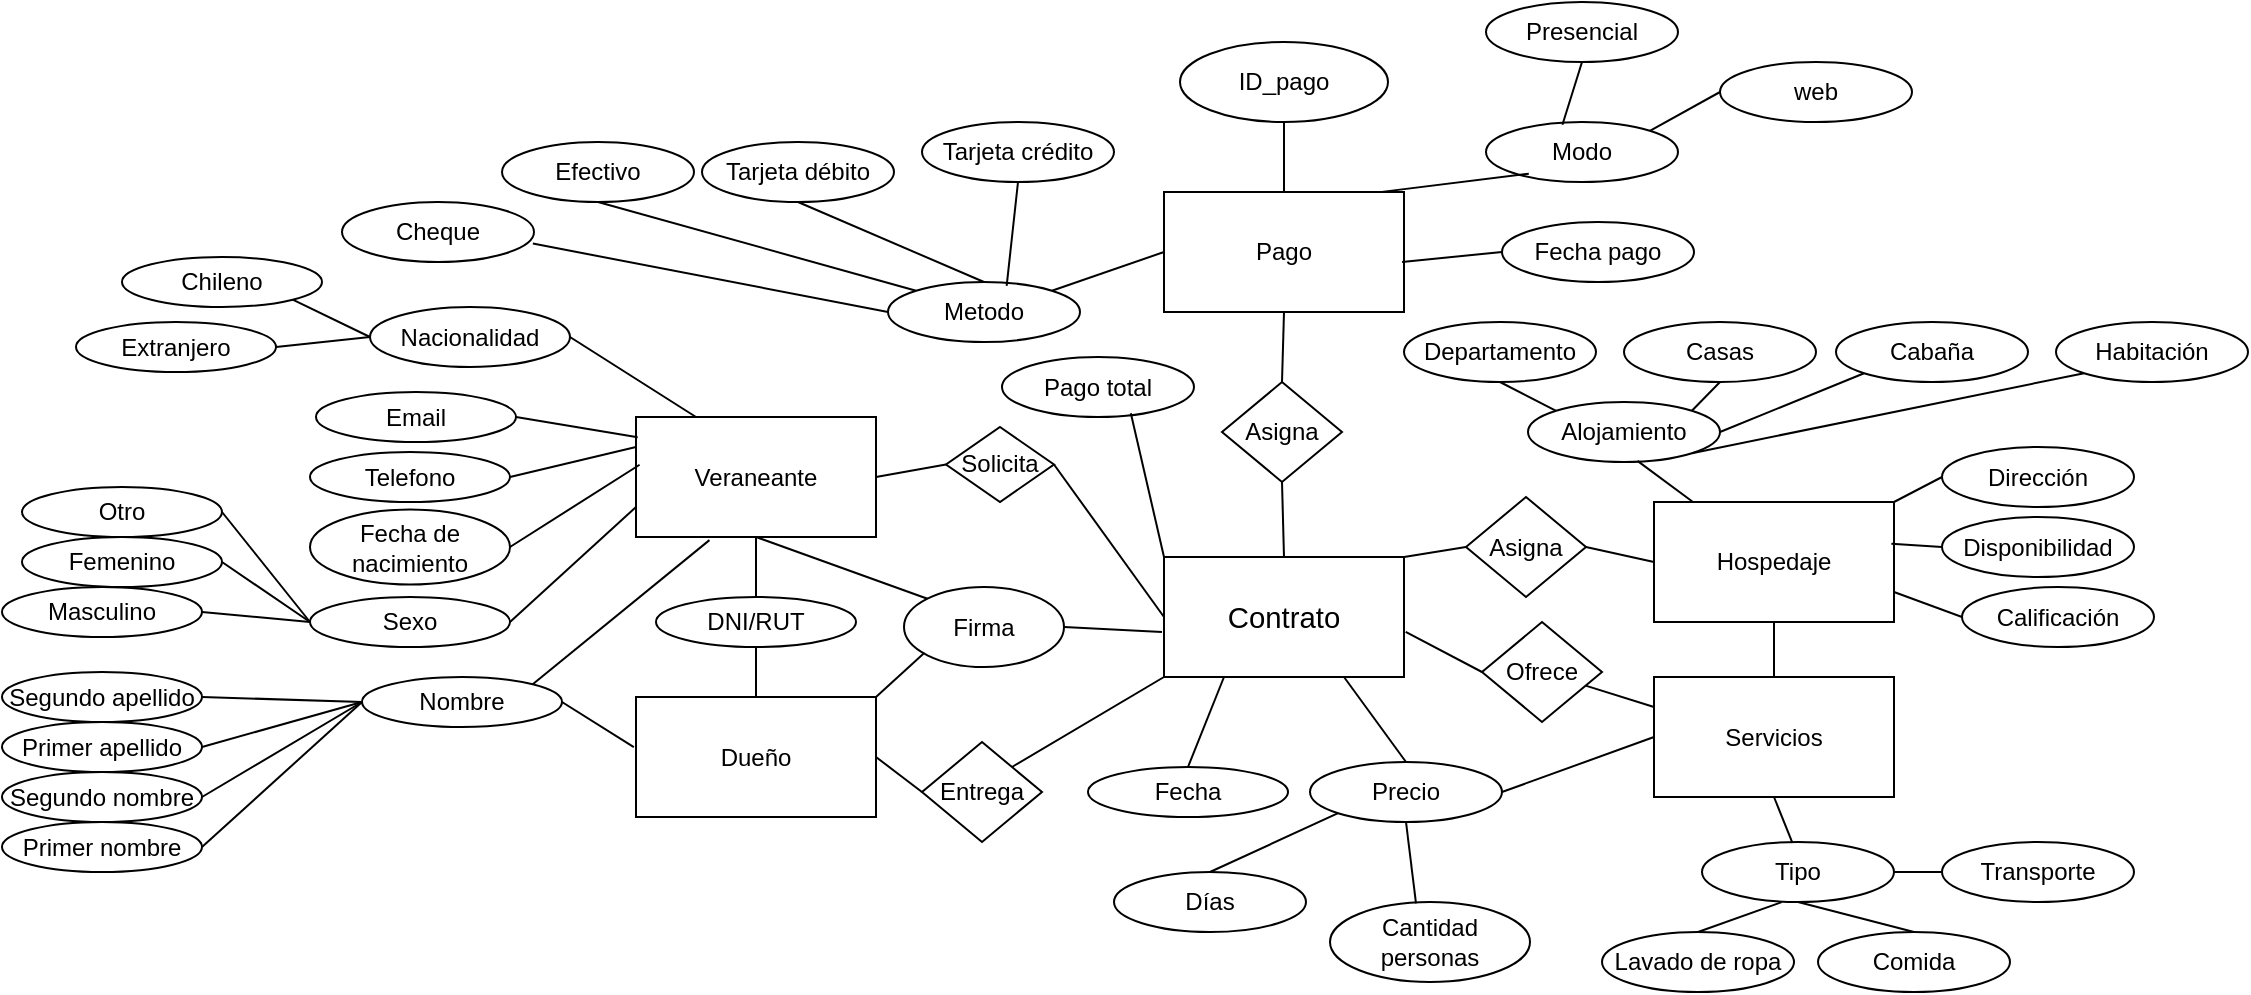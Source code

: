 <mxfile version="26.1.1">
  <diagram name="Página-1" id="SNzUYq9Q8vWgqlopcvq2">
    <mxGraphModel dx="2529" dy="628" grid="1" gridSize="10" guides="1" tooltips="1" connect="1" arrows="1" fold="1" page="1" pageScale="1" pageWidth="1169" pageHeight="827" math="0" shadow="0">
      <root>
        <mxCell id="0" />
        <mxCell id="1" parent="0" />
        <mxCell id="_hSAicKiYVdYiuDHShI0-1" value="Dueño" style="rounded=0;whiteSpace=wrap;html=1;" parent="1" vertex="1">
          <mxGeometry x="187" y="532.5" width="120" height="60" as="geometry" />
        </mxCell>
        <mxCell id="_hSAicKiYVdYiuDHShI0-2" value="&lt;span style=&quot;accent-color: auto; place-content: normal; place-items: normal; place-self: auto; alignment-baseline: auto; anchor-name: none; anchor-scope: none; animation: 0s ease 0s 1 normal none running none; animation-composition: replace; app-region: none; appearance: none; aspect-ratio: auto; backdrop-filter: none; backface-visibility: visible; background: none 0% 0% / auto repeat scroll padding-box border-box rgba(0, 0, 0, 0); background-blend-mode: normal; baseline-shift: 0px; baseline-source: auto; border-image: none 100% / 1 / 0 stretch; border-color: rgb(0, 0, 0); border-collapse: separate; border-end-end-radius: 0px; border-end-start-radius: 0px; border-width: 0px; border-style: none; border-spacing: 0px; border-start-end-radius: 0px; border-start-start-radius: 0px; border-radius: 0px; inset: auto; box-decoration-break: slice; box-shadow: none; box-sizing: content-box; break-after: auto; break-before: auto; break-inside: auto; buffered-rendering: auto; caption-side: top; caret-color: rgb(0, 0, 0); clear: none; clip: auto; clip-path: none; clip-rule: nonzero; color-interpolation: srgb; color-interpolation-filters: linearrgb; color-rendering: auto; color-scheme: normal; columns: auto; column-fill: balance; gap: normal; column-rule: 0px rgb(0, 0, 0); column-span: none; contain: none; contain-intrinsic-block-size: none; contain-intrinsic-size: none; contain-intrinsic-inline-size: none; container: none; content: normal; content-visibility: visible; counter-increment: none; counter-reset: none; counter-set: none; cursor: text; cx: 0px; cy: 0px; d: none; direction: ltr; display: inline; dominant-baseline: auto; empty-cells: show; field-sizing: fixed; fill: rgb(0, 0, 0); fill-opacity: 1; fill-rule: nonzero; filter: none; flex: 0 1 auto; flex-flow: row; float: none; flood-color: rgb(0, 0, 0); flood-opacity: 1; font-family: WordVisi_MSFontService, Arial, Arial_EmbeddedFont, Arial_MSFontService, sans-serif; font-feature-settings: normal; font-kerning: none; font-optical-sizing: auto; font-palette: normal; font-size: 14.667px; font-size-adjust: none; font-stretch: 100%; font-synthesis: weight style small-caps; font-variant-ligatures: none; font-variant-numeric: normal; font-variant-east-asian: normal; font-variant-alternates: normal; font-variant-position: normal; font-variant-emoji: normal; font-variation-settings: normal; forced-color-adjust: auto; grid-area: auto; grid: none; height: auto; hyphenate-character: auto; hyphenate-limit-chars: auto; hyphens: manual; image-orientation: from-image; image-rendering: auto; initial-letter: normal; inline-size: auto; inset-block: auto; inset-inline: auto; interpolate-size: numeric-only; isolation: auto; lighting-color: rgb(255, 255, 255); line-break: auto; line-height: 18.4px; list-style: outside none disc; margin: 0px; marker: none; mask: none; mask-type: luminance; math-depth: 0; math-shift: normal; math-style: normal; max-height: none; max-width: none; min-height: 0px; min-width: 0px; mix-blend-mode: normal; object-fit: fill; object-position: 50% 50%; object-view-box: none; offset: normal; opacity: 1; order: 0; outline: rgb(0, 0, 0) none 0px; outline-offset: 0px; overflow: visible; overflow-anchor: auto; overflow-clip-margin: 0px; overflow-wrap: break-word; overlay: none; overscroll-behavior-block: auto; overscroll-behavior-inline: auto; overscroll-behavior: auto; padding: 0px; page: auto; paint-order: normal; perspective: none; perspective-origin: 0px 0px; pointer-events: auto; position: static; position-anchor: auto; position-area: none; position-try: none; position-visibility: always; quotes: auto; r: 0px; resize: none; rotate: none; ruby-align: space-around; ruby-position: over; rx: auto; ry: auto; scale: none; scroll-behavior: auto; scroll-initial-target: none; scroll-margin-block: 0px; scroll-margin: 0px; scroll-margin-inline: 0px; scroll-padding-block: auto; scroll-padding: auto; scroll-padding-inline: auto; scroll-snap-align: none; scroll-snap-stop: normal; scroll-snap-type: none; scroll-timeline: none; scrollbar-color: auto; scrollbar-gutter: auto; scrollbar-width: auto; shape-image-threshold: 0; shape-margin: 0px; shape-outside: none; shape-rendering: auto; speak: normal; stop-color: rgb(0, 0, 0); stop-opacity: 1; stroke: none; stroke-dasharray: none; stroke-dashoffset: 0px; stroke-linecap: butt; stroke-linejoin: miter; stroke-miterlimit: 4; stroke-opacity: 1; stroke-width: 1px; tab-size: 8; table-layout: auto; text-align: left; text-align-last: auto; text-anchor: start; text-box: normal; text-combine-upright: none; text-decoration-style: solid; text-decoration-color: rgb(0, 0, 0); text-decoration-skip-ink: auto; text-emphasis: none rgb(0, 0, 0); text-emphasis-position: over; text-orientation: mixed; text-overflow: clip; text-rendering: auto; text-shadow: none; text-size-adjust: auto; text-spacing-trim: normal; text-underline-offset: auto; text-underline-position: auto; text-wrap-style: initial; timeline-scope: none; touch-action: auto; transform: none; transform-box: view-box; transform-origin: 0px 0px; transform-style: flat; transition: all; translate: none; unicode-bidi: normal; user-select: text; vector-effect: none; vertical-align: baseline; view-timeline: none; view-transition-class: none; view-transition-name: none; visibility: visible; border-block-end: 0px none rgb(0, 0, 0); border-block-start: 0px none rgb(0, 0, 0); border-inline-end: 0px none rgb(0, 0, 0); -webkit-border-image: none; border-inline-start: 0px none rgb(0, 0, 0); -webkit-box-align: stretch; -webkit-box-decoration-break: slice; -webkit-box-direction: normal; -webkit-box-flex: 0; -webkit-box-ordinal-group: 1; -webkit-box-orient: horizontal; -webkit-box-pack: start; -webkit-font-smoothing: auto; -webkit-line-break: auto; -webkit-line-clamp: none; -webkit-locale: &amp;quot;ES&amp;quot;; block-size: auto; margin-block: 0px; margin-inline: 0px; -webkit-mask-box-image-source: none; -webkit-mask-box-image-slice: 0 fill; -webkit-mask-box-image-width: auto; -webkit-mask-box-image-outset: 0; -webkit-mask-box-image-repeat: stretch; max-block-size: none; max-inline-size: none; min-block-size: 0px; min-inline-size: 0px; padding-block: 0px; padding-inline: 0px; -webkit-print-color-adjust: economy; -webkit-rtl-ordering: logical; -webkit-ruby-position: before; -webkit-tap-highlight-color: rgba(0, 0, 0, 0); -webkit-text-combine: none; -webkit-text-fill-color: rgb(0, 0, 0); -webkit-text-orientation: vertical-right; -webkit-text-security: none; -webkit-text-stroke-color: rgb(0, 0, 0); -webkit-user-drag: none; -webkit-user-modify: read-only; -webkit-writing-mode: horizontal-tb; white-space-collapse: preserve; width: auto; will-change: auto; word-break: normal; writing-mode: horizontal-tb; x: 0px; y: 0px; z-index: auto; zoom: 1;&quot; class=&quot;TextRun SCXW72867079 BCX0&quot; lang=&quot;ES&quot; data-contrast=&quot;auto&quot;&gt;&lt;span class=&quot;NormalTextRun SCXW72867079 BCX0&quot;&gt;Contrato&lt;/span&gt;&lt;/span&gt;" style="rounded=0;whiteSpace=wrap;html=1;" parent="1" vertex="1">
          <mxGeometry x="451" y="462.5" width="120" height="60" as="geometry" />
        </mxCell>
        <mxCell id="_hSAicKiYVdYiuDHShI0-3" value="Hospedaje" style="rounded=0;whiteSpace=wrap;html=1;" parent="1" vertex="1">
          <mxGeometry x="696" y="435" width="120" height="60" as="geometry" />
        </mxCell>
        <mxCell id="_hSAicKiYVdYiuDHShI0-4" value="Veraneante" style="rounded=0;whiteSpace=wrap;html=1;" parent="1" vertex="1">
          <mxGeometry x="187" y="392.5" width="120" height="60" as="geometry" />
        </mxCell>
        <mxCell id="_hSAicKiYVdYiuDHShI0-5" value="Pago" style="rounded=0;whiteSpace=wrap;html=1;" parent="1" vertex="1">
          <mxGeometry x="451" y="280" width="120" height="60" as="geometry" />
        </mxCell>
        <mxCell id="_hSAicKiYVdYiuDHShI0-6" value="Servicios" style="rounded=0;whiteSpace=wrap;html=1;" parent="1" vertex="1">
          <mxGeometry x="696" y="522.5" width="120" height="60" as="geometry" />
        </mxCell>
        <mxCell id="_hSAicKiYVdYiuDHShI0-7" value="Nacionalidad" style="ellipse;whiteSpace=wrap;html=1;" parent="1" vertex="1">
          <mxGeometry x="54" y="337.5" width="100" height="30" as="geometry" />
        </mxCell>
        <mxCell id="_hSAicKiYVdYiuDHShI0-8" value="Nombre" style="ellipse;whiteSpace=wrap;html=1;" parent="1" vertex="1">
          <mxGeometry x="50" y="522.5" width="100" height="25" as="geometry" />
        </mxCell>
        <mxCell id="_hSAicKiYVdYiuDHShI0-9" value="Chileno" style="ellipse;whiteSpace=wrap;html=1;" parent="1" vertex="1">
          <mxGeometry x="-70" y="312.5" width="100" height="25" as="geometry" />
        </mxCell>
        <mxCell id="_hSAicKiYVdYiuDHShI0-10" value="Extranjero" style="ellipse;whiteSpace=wrap;html=1;" parent="1" vertex="1">
          <mxGeometry x="-93" y="345" width="100" height="25" as="geometry" />
        </mxCell>
        <mxCell id="_hSAicKiYVdYiuDHShI0-11" value="Sexo" style="ellipse;whiteSpace=wrap;html=1;" parent="1" vertex="1">
          <mxGeometry x="24" y="482.5" width="100" height="25" as="geometry" />
        </mxCell>
        <mxCell id="_hSAicKiYVdYiuDHShI0-12" value="Fecha de nacimiento" style="ellipse;whiteSpace=wrap;html=1;" parent="1" vertex="1">
          <mxGeometry x="24" y="438.75" width="100" height="37.5" as="geometry" />
        </mxCell>
        <mxCell id="_hSAicKiYVdYiuDHShI0-13" value="Email" style="ellipse;whiteSpace=wrap;html=1;" parent="1" vertex="1">
          <mxGeometry x="27" y="380" width="100" height="25" as="geometry" />
        </mxCell>
        <mxCell id="_hSAicKiYVdYiuDHShI0-15" value="Femenino" style="ellipse;whiteSpace=wrap;html=1;" parent="1" vertex="1">
          <mxGeometry x="-120" y="452.5" width="100" height="25" as="geometry" />
        </mxCell>
        <mxCell id="_hSAicKiYVdYiuDHShI0-16" value="Masculino" style="ellipse;whiteSpace=wrap;html=1;" parent="1" vertex="1">
          <mxGeometry x="-130" y="477.5" width="100" height="25" as="geometry" />
        </mxCell>
        <mxCell id="_hSAicKiYVdYiuDHShI0-17" value="Otro" style="ellipse;whiteSpace=wrap;html=1;" parent="1" vertex="1">
          <mxGeometry x="-120" y="427.5" width="100" height="25" as="geometry" />
        </mxCell>
        <mxCell id="_hSAicKiYVdYiuDHShI0-18" value="Primer apellido" style="ellipse;whiteSpace=wrap;html=1;" parent="1" vertex="1">
          <mxGeometry x="-130" y="545" width="100" height="25" as="geometry" />
        </mxCell>
        <mxCell id="_hSAicKiYVdYiuDHShI0-19" value="Segundo apellido" style="ellipse;whiteSpace=wrap;html=1;" parent="1" vertex="1">
          <mxGeometry x="-130" y="520" width="100" height="25" as="geometry" />
        </mxCell>
        <mxCell id="_hSAicKiYVdYiuDHShI0-20" value="Segundo nombre" style="ellipse;whiteSpace=wrap;html=1;" parent="1" vertex="1">
          <mxGeometry x="-130" y="570" width="100" height="25" as="geometry" />
        </mxCell>
        <mxCell id="_hSAicKiYVdYiuDHShI0-21" value="Primer nombre" style="ellipse;whiteSpace=wrap;html=1;" parent="1" vertex="1">
          <mxGeometry x="-130" y="595" width="100" height="25" as="geometry" />
        </mxCell>
        <mxCell id="_hSAicKiYVdYiuDHShI0-22" value="Telefono" style="ellipse;whiteSpace=wrap;html=1;" parent="1" vertex="1">
          <mxGeometry x="24" y="410" width="100" height="25" as="geometry" />
        </mxCell>
        <mxCell id="_hSAicKiYVdYiuDHShI0-24" value="" style="endArrow=none;html=1;rounded=0;exitX=1;exitY=0;exitDx=0;exitDy=0;entryX=0.306;entryY=1.026;entryDx=0;entryDy=0;entryPerimeter=0;" parent="1" source="_hSAicKiYVdYiuDHShI0-8" target="_hSAicKiYVdYiuDHShI0-4" edge="1">
          <mxGeometry width="50" height="50" relative="1" as="geometry">
            <mxPoint x="407" y="452.5" as="sourcePoint" />
            <mxPoint x="457" y="402.5" as="targetPoint" />
          </mxGeometry>
        </mxCell>
        <mxCell id="_hSAicKiYVdYiuDHShI0-25" value="" style="endArrow=none;html=1;rounded=0;exitX=1;exitY=0.5;exitDx=0;exitDy=0;entryX=0;entryY=0.75;entryDx=0;entryDy=0;" parent="1" source="_hSAicKiYVdYiuDHShI0-11" target="_hSAicKiYVdYiuDHShI0-4" edge="1">
          <mxGeometry width="50" height="50" relative="1" as="geometry">
            <mxPoint x="407" y="452.5" as="sourcePoint" />
            <mxPoint x="457" y="402.5" as="targetPoint" />
          </mxGeometry>
        </mxCell>
        <mxCell id="_hSAicKiYVdYiuDHShI0-26" value="" style="endArrow=none;html=1;rounded=0;exitX=0.015;exitY=0.398;exitDx=0;exitDy=0;entryX=1;entryY=0.5;entryDx=0;entryDy=0;exitPerimeter=0;" parent="1" source="_hSAicKiYVdYiuDHShI0-4" target="_hSAicKiYVdYiuDHShI0-12" edge="1">
          <mxGeometry width="50" height="50" relative="1" as="geometry">
            <mxPoint x="407" y="452.5" as="sourcePoint" />
            <mxPoint x="457" y="402.5" as="targetPoint" />
          </mxGeometry>
        </mxCell>
        <mxCell id="_hSAicKiYVdYiuDHShI0-28" value="" style="endArrow=none;html=1;rounded=0;exitX=1;exitY=0.5;exitDx=0;exitDy=0;entryX=0;entryY=0.5;entryDx=0;entryDy=0;" parent="1" source="_hSAicKiYVdYiuDHShI0-19" target="_hSAicKiYVdYiuDHShI0-8" edge="1">
          <mxGeometry width="50" height="50" relative="1" as="geometry">
            <mxPoint x="410" y="480" as="sourcePoint" />
            <mxPoint x="460" y="430" as="targetPoint" />
          </mxGeometry>
        </mxCell>
        <mxCell id="_hSAicKiYVdYiuDHShI0-29" value="" style="endArrow=none;html=1;rounded=0;exitX=1;exitY=0.5;exitDx=0;exitDy=0;entryX=0;entryY=0.5;entryDx=0;entryDy=0;" parent="1" source="_hSAicKiYVdYiuDHShI0-18" target="_hSAicKiYVdYiuDHShI0-8" edge="1">
          <mxGeometry width="50" height="50" relative="1" as="geometry">
            <mxPoint x="410" y="480" as="sourcePoint" />
            <mxPoint x="460" y="430" as="targetPoint" />
          </mxGeometry>
        </mxCell>
        <mxCell id="_hSAicKiYVdYiuDHShI0-31" value="" style="endArrow=none;html=1;rounded=0;exitX=1;exitY=0.5;exitDx=0;exitDy=0;entryX=0;entryY=0.5;entryDx=0;entryDy=0;" parent="1" source="_hSAicKiYVdYiuDHShI0-20" target="_hSAicKiYVdYiuDHShI0-8" edge="1">
          <mxGeometry width="50" height="50" relative="1" as="geometry">
            <mxPoint x="410" y="480" as="sourcePoint" />
            <mxPoint x="10" y="520" as="targetPoint" />
          </mxGeometry>
        </mxCell>
        <mxCell id="_hSAicKiYVdYiuDHShI0-32" value="" style="endArrow=none;html=1;rounded=0;exitX=1;exitY=0.5;exitDx=0;exitDy=0;entryX=0;entryY=0.5;entryDx=0;entryDy=0;" parent="1" source="_hSAicKiYVdYiuDHShI0-21" target="_hSAicKiYVdYiuDHShI0-8" edge="1">
          <mxGeometry width="50" height="50" relative="1" as="geometry">
            <mxPoint x="410" y="480" as="sourcePoint" />
            <mxPoint x="460" y="430" as="targetPoint" />
          </mxGeometry>
        </mxCell>
        <mxCell id="_hSAicKiYVdYiuDHShI0-33" value="" style="endArrow=none;html=1;rounded=0;exitX=1;exitY=0.5;exitDx=0;exitDy=0;entryX=0;entryY=0.5;entryDx=0;entryDy=0;" parent="1" source="_hSAicKiYVdYiuDHShI0-16" target="_hSAicKiYVdYiuDHShI0-11" edge="1">
          <mxGeometry width="50" height="50" relative="1" as="geometry">
            <mxPoint x="407" y="452.5" as="sourcePoint" />
            <mxPoint x="457" y="402.5" as="targetPoint" />
          </mxGeometry>
        </mxCell>
        <mxCell id="_hSAicKiYVdYiuDHShI0-34" value="" style="endArrow=none;html=1;rounded=0;exitX=1;exitY=0.5;exitDx=0;exitDy=0;entryX=0;entryY=0.5;entryDx=0;entryDy=0;" parent="1" source="_hSAicKiYVdYiuDHShI0-15" target="_hSAicKiYVdYiuDHShI0-11" edge="1">
          <mxGeometry width="50" height="50" relative="1" as="geometry">
            <mxPoint x="407" y="452.5" as="sourcePoint" />
            <mxPoint x="457" y="402.5" as="targetPoint" />
          </mxGeometry>
        </mxCell>
        <mxCell id="_hSAicKiYVdYiuDHShI0-35" value="" style="endArrow=none;html=1;rounded=0;exitX=1;exitY=0.5;exitDx=0;exitDy=0;entryX=0;entryY=0.5;entryDx=0;entryDy=0;" parent="1" source="_hSAicKiYVdYiuDHShI0-17" target="_hSAicKiYVdYiuDHShI0-11" edge="1">
          <mxGeometry width="50" height="50" relative="1" as="geometry">
            <mxPoint x="407" y="452.5" as="sourcePoint" />
            <mxPoint x="-3" y="442.5" as="targetPoint" />
          </mxGeometry>
        </mxCell>
        <mxCell id="_hSAicKiYVdYiuDHShI0-36" value="" style="endArrow=none;html=1;rounded=0;exitX=1;exitY=0.5;exitDx=0;exitDy=0;entryX=0;entryY=0.25;entryDx=0;entryDy=0;" parent="1" source="_hSAicKiYVdYiuDHShI0-22" target="_hSAicKiYVdYiuDHShI0-4" edge="1">
          <mxGeometry width="50" height="50" relative="1" as="geometry">
            <mxPoint x="407" y="452.5" as="sourcePoint" />
            <mxPoint x="457" y="402.5" as="targetPoint" />
          </mxGeometry>
        </mxCell>
        <mxCell id="_hSAicKiYVdYiuDHShI0-39" value="" style="endArrow=none;html=1;rounded=0;exitX=1;exitY=0.5;exitDx=0;exitDy=0;entryX=0.007;entryY=0.168;entryDx=0;entryDy=0;entryPerimeter=0;" parent="1" source="_hSAicKiYVdYiuDHShI0-13" target="_hSAicKiYVdYiuDHShI0-4" edge="1">
          <mxGeometry width="50" height="50" relative="1" as="geometry">
            <mxPoint x="407" y="452.5" as="sourcePoint" />
            <mxPoint x="457" y="402.5" as="targetPoint" />
          </mxGeometry>
        </mxCell>
        <mxCell id="_hSAicKiYVdYiuDHShI0-63" value="Efectivo" style="ellipse;whiteSpace=wrap;html=1;" parent="1" vertex="1">
          <mxGeometry x="120" y="255" width="96" height="30" as="geometry" />
        </mxCell>
        <mxCell id="_hSAicKiYVdYiuDHShI0-64" value="Tarjeta débito" style="ellipse;whiteSpace=wrap;html=1;" parent="1" vertex="1">
          <mxGeometry x="220" y="255" width="96" height="30" as="geometry" />
        </mxCell>
        <mxCell id="_hSAicKiYVdYiuDHShI0-65" value="Tarjeta crédito" style="ellipse;whiteSpace=wrap;html=1;" parent="1" vertex="1">
          <mxGeometry x="330" y="245" width="96" height="30" as="geometry" />
        </mxCell>
        <mxCell id="_hSAicKiYVdYiuDHShI0-66" value="Metodo" style="ellipse;whiteSpace=wrap;html=1;" parent="1" vertex="1">
          <mxGeometry x="313" y="325" width="96" height="30" as="geometry" />
        </mxCell>
        <mxCell id="_hSAicKiYVdYiuDHShI0-67" value="Modo" style="ellipse;whiteSpace=wrap;html=1;" parent="1" vertex="1">
          <mxGeometry x="612" y="245" width="96" height="30" as="geometry" />
        </mxCell>
        <mxCell id="_hSAicKiYVdYiuDHShI0-68" value="Presencial" style="ellipse;whiteSpace=wrap;html=1;" parent="1" vertex="1">
          <mxGeometry x="612" y="185" width="96" height="30" as="geometry" />
        </mxCell>
        <mxCell id="_hSAicKiYVdYiuDHShI0-69" value="web" style="ellipse;whiteSpace=wrap;html=1;" parent="1" vertex="1">
          <mxGeometry x="729" y="215" width="96" height="30" as="geometry" />
        </mxCell>
        <mxCell id="_hSAicKiYVdYiuDHShI0-71" value="" style="endArrow=none;html=1;rounded=0;entryX=0;entryY=0.5;entryDx=0;entryDy=0;exitX=1;exitY=0;exitDx=0;exitDy=0;" parent="1" source="_hSAicKiYVdYiuDHShI0-66" target="_hSAicKiYVdYiuDHShI0-5" edge="1">
          <mxGeometry width="50" height="50" relative="1" as="geometry">
            <mxPoint x="461" y="360" as="sourcePoint" />
            <mxPoint x="451" y="290" as="targetPoint" />
          </mxGeometry>
        </mxCell>
        <mxCell id="_hSAicKiYVdYiuDHShI0-72" value="" style="endArrow=none;html=1;rounded=0;entryX=0;entryY=0;entryDx=0;entryDy=0;exitX=0.5;exitY=1;exitDx=0;exitDy=0;" parent="1" source="_hSAicKiYVdYiuDHShI0-63" target="_hSAicKiYVdYiuDHShI0-66" edge="1">
          <mxGeometry width="50" height="50" relative="1" as="geometry">
            <mxPoint x="240" y="365" as="sourcePoint" />
            <mxPoint x="290" y="315" as="targetPoint" />
          </mxGeometry>
        </mxCell>
        <mxCell id="_hSAicKiYVdYiuDHShI0-73" value="" style="endArrow=none;html=1;rounded=0;entryX=0.5;entryY=0;entryDx=0;entryDy=0;exitX=0.5;exitY=1;exitDx=0;exitDy=0;" parent="1" source="_hSAicKiYVdYiuDHShI0-64" target="_hSAicKiYVdYiuDHShI0-66" edge="1">
          <mxGeometry width="50" height="50" relative="1" as="geometry">
            <mxPoint x="344" y="250" as="sourcePoint" />
            <mxPoint x="434" y="315" as="targetPoint" />
          </mxGeometry>
        </mxCell>
        <mxCell id="_hSAicKiYVdYiuDHShI0-74" value="" style="endArrow=none;html=1;rounded=0;entryX=0.618;entryY=0.065;entryDx=0;entryDy=0;exitX=0.5;exitY=1;exitDx=0;exitDy=0;entryPerimeter=0;" parent="1" source="_hSAicKiYVdYiuDHShI0-65" target="_hSAicKiYVdYiuDHShI0-66" edge="1">
          <mxGeometry width="50" height="50" relative="1" as="geometry">
            <mxPoint x="464" y="265" as="sourcePoint" />
            <mxPoint x="478" y="325" as="targetPoint" />
          </mxGeometry>
        </mxCell>
        <mxCell id="_hSAicKiYVdYiuDHShI0-75" value="" style="endArrow=none;html=1;rounded=0;entryX=0.908;entryY=-0.001;entryDx=0;entryDy=0;exitX=0.223;exitY=0.861;exitDx=0;exitDy=0;entryPerimeter=0;exitPerimeter=0;" parent="1" source="_hSAicKiYVdYiuDHShI0-67" target="_hSAicKiYVdYiuDHShI0-5" edge="1">
          <mxGeometry width="50" height="50" relative="1" as="geometry">
            <mxPoint x="521" y="360" as="sourcePoint" />
            <mxPoint x="571" y="260" as="targetPoint" />
          </mxGeometry>
        </mxCell>
        <mxCell id="_hSAicKiYVdYiuDHShI0-76" value="" style="endArrow=none;html=1;rounded=0;entryX=0.5;entryY=1;entryDx=0;entryDy=0;exitX=0.398;exitY=0.045;exitDx=0;exitDy=0;exitPerimeter=0;" parent="1" source="_hSAicKiYVdYiuDHShI0-67" target="_hSAicKiYVdYiuDHShI0-68" edge="1">
          <mxGeometry width="50" height="50" relative="1" as="geometry">
            <mxPoint x="669" y="200" as="sourcePoint" />
            <mxPoint x="601" y="210" as="targetPoint" />
          </mxGeometry>
        </mxCell>
        <mxCell id="_hSAicKiYVdYiuDHShI0-77" value="" style="endArrow=none;html=1;rounded=0;entryX=0;entryY=0.5;entryDx=0;entryDy=0;exitX=1;exitY=0;exitDx=0;exitDy=0;" parent="1" source="_hSAicKiYVdYiuDHShI0-67" target="_hSAicKiYVdYiuDHShI0-69" edge="1">
          <mxGeometry width="50" height="50" relative="1" as="geometry">
            <mxPoint x="681" y="225" as="sourcePoint" />
            <mxPoint x="669" y="190" as="targetPoint" />
          </mxGeometry>
        </mxCell>
        <mxCell id="_hSAicKiYVdYiuDHShI0-79" value="Cheque" style="ellipse;whiteSpace=wrap;html=1;" parent="1" vertex="1">
          <mxGeometry x="40" y="285" width="96" height="30" as="geometry" />
        </mxCell>
        <mxCell id="_hSAicKiYVdYiuDHShI0-80" value="ID_pago" style="ellipse;whiteSpace=wrap;html=1;" parent="1" vertex="1">
          <mxGeometry x="459" y="205" width="104" height="40" as="geometry" />
        </mxCell>
        <mxCell id="_hSAicKiYVdYiuDHShI0-81" value="" style="endArrow=none;html=1;rounded=0;entryX=0.5;entryY=1;entryDx=0;entryDy=0;exitX=0.5;exitY=0;exitDx=0;exitDy=0;" parent="1" source="_hSAicKiYVdYiuDHShI0-5" target="_hSAicKiYVdYiuDHShI0-80" edge="1">
          <mxGeometry width="50" height="50" relative="1" as="geometry">
            <mxPoint x="511" y="260" as="sourcePoint" />
            <mxPoint x="571" y="240" as="targetPoint" />
          </mxGeometry>
        </mxCell>
        <mxCell id="_hSAicKiYVdYiuDHShI0-82" value="Fecha pago" style="ellipse;whiteSpace=wrap;html=1;" parent="1" vertex="1">
          <mxGeometry x="620" y="295" width="96" height="30" as="geometry" />
        </mxCell>
        <mxCell id="_hSAicKiYVdYiuDHShI0-83" value="" style="endArrow=none;html=1;rounded=0;entryX=0.992;entryY=0.583;entryDx=0;entryDy=0;exitX=0;exitY=0.5;exitDx=0;exitDy=0;entryPerimeter=0;" parent="1" source="_hSAicKiYVdYiuDHShI0-82" target="_hSAicKiYVdYiuDHShI0-5" edge="1">
          <mxGeometry width="50" height="50" relative="1" as="geometry">
            <mxPoint x="671" y="245" as="sourcePoint" />
            <mxPoint x="571" y="290" as="targetPoint" />
          </mxGeometry>
        </mxCell>
        <mxCell id="_hSAicKiYVdYiuDHShI0-84" value="" style="endArrow=none;html=1;rounded=0;exitX=0.994;exitY=0.692;exitDx=0;exitDy=0;exitPerimeter=0;entryX=0;entryY=0.5;entryDx=0;entryDy=0;" parent="1" source="_hSAicKiYVdYiuDHShI0-79" target="_hSAicKiYVdYiuDHShI0-66" edge="1">
          <mxGeometry width="50" height="50" relative="1" as="geometry">
            <mxPoint x="473" y="385" as="sourcePoint" />
            <mxPoint x="523" y="335" as="targetPoint" />
          </mxGeometry>
        </mxCell>
        <mxCell id="_hSAicKiYVdYiuDHShI0-89" value="Asigna" style="rhombus;whiteSpace=wrap;html=1;" parent="1" vertex="1">
          <mxGeometry x="480" y="375" width="60" height="50" as="geometry" />
        </mxCell>
        <mxCell id="_hSAicKiYVdYiuDHShI0-90" value="" style="endArrow=none;html=1;rounded=0;entryX=0.5;entryY=1;entryDx=0;entryDy=0;exitX=0.5;exitY=0;exitDx=0;exitDy=0;" parent="1" source="_hSAicKiYVdYiuDHShI0-2" target="_hSAicKiYVdYiuDHShI0-89" edge="1">
          <mxGeometry width="50" height="50" relative="1" as="geometry">
            <mxPoint x="400" y="540" as="sourcePoint" />
            <mxPoint x="200" y="500" as="targetPoint" />
          </mxGeometry>
        </mxCell>
        <mxCell id="_hSAicKiYVdYiuDHShI0-91" value="" style="endArrow=none;html=1;rounded=0;exitX=0.5;exitY=0;exitDx=0;exitDy=0;entryX=0.5;entryY=1;entryDx=0;entryDy=0;" parent="1" source="_hSAicKiYVdYiuDHShI0-89" target="_hSAicKiYVdYiuDHShI0-5" edge="1">
          <mxGeometry width="50" height="50" relative="1" as="geometry">
            <mxPoint x="406" y="550" as="sourcePoint" />
            <mxPoint x="390" y="370" as="targetPoint" />
          </mxGeometry>
        </mxCell>
        <mxCell id="_hSAicKiYVdYiuDHShI0-92" value="Solicita" style="rhombus;whiteSpace=wrap;html=1;" parent="1" vertex="1">
          <mxGeometry x="342" y="397.5" width="54" height="37.5" as="geometry" />
        </mxCell>
        <mxCell id="_hSAicKiYVdYiuDHShI0-93" value="" style="endArrow=none;html=1;rounded=0;exitX=1;exitY=0.5;exitDx=0;exitDy=0;entryX=0;entryY=0.5;entryDx=0;entryDy=0;" parent="1" source="_hSAicKiYVdYiuDHShI0-92" target="_hSAicKiYVdYiuDHShI0-2" edge="1">
          <mxGeometry width="50" height="50" relative="1" as="geometry">
            <mxPoint x="460" y="500" as="sourcePoint" />
            <mxPoint x="510" y="450" as="targetPoint" />
          </mxGeometry>
        </mxCell>
        <mxCell id="_hSAicKiYVdYiuDHShI0-94" value="" style="endArrow=none;html=1;rounded=0;exitX=1;exitY=0.5;exitDx=0;exitDy=0;entryX=0;entryY=0.5;entryDx=0;entryDy=0;" parent="1" source="_hSAicKiYVdYiuDHShI0-4" target="_hSAicKiYVdYiuDHShI0-92" edge="1">
          <mxGeometry width="50" height="50" relative="1" as="geometry">
            <mxPoint x="460" y="500" as="sourcePoint" />
            <mxPoint x="510" y="450" as="targetPoint" />
          </mxGeometry>
        </mxCell>
        <mxCell id="_hSAicKiYVdYiuDHShI0-95" value="Firma" style="ellipse;whiteSpace=wrap;html=1;" parent="1" vertex="1">
          <mxGeometry x="321" y="477.5" width="80" height="40" as="geometry" />
        </mxCell>
        <mxCell id="_hSAicKiYVdYiuDHShI0-96" value="" style="endArrow=none;html=1;rounded=0;entryX=1;entryY=0;entryDx=0;entryDy=0;exitX=0.128;exitY=0.821;exitDx=0;exitDy=0;exitPerimeter=0;" parent="1" source="_hSAicKiYVdYiuDHShI0-95" target="_hSAicKiYVdYiuDHShI0-1" edge="1">
          <mxGeometry width="50" height="50" relative="1" as="geometry">
            <mxPoint x="333" y="509" as="sourcePoint" />
            <mxPoint x="510" y="450" as="targetPoint" />
          </mxGeometry>
        </mxCell>
        <mxCell id="_hSAicKiYVdYiuDHShI0-97" value="" style="endArrow=none;html=1;rounded=0;exitX=0.5;exitY=1;exitDx=0;exitDy=0;entryX=0;entryY=0;entryDx=0;entryDy=0;" parent="1" source="_hSAicKiYVdYiuDHShI0-4" target="_hSAicKiYVdYiuDHShI0-95" edge="1">
          <mxGeometry width="50" height="50" relative="1" as="geometry">
            <mxPoint x="188" y="517.5" as="sourcePoint" />
            <mxPoint x="357" y="490" as="targetPoint" />
          </mxGeometry>
        </mxCell>
        <mxCell id="_hSAicKiYVdYiuDHShI0-98" value="" style="endArrow=none;html=1;rounded=0;exitX=1;exitY=0.5;exitDx=0;exitDy=0;" parent="1" source="_hSAicKiYVdYiuDHShI0-95" edge="1">
          <mxGeometry width="50" height="50" relative="1" as="geometry">
            <mxPoint x="460" y="500" as="sourcePoint" />
            <mxPoint x="450" y="500" as="targetPoint" />
          </mxGeometry>
        </mxCell>
        <mxCell id="_hSAicKiYVdYiuDHShI0-105" value="" style="endArrow=none;html=1;rounded=0;exitX=1;exitY=0.5;exitDx=0;exitDy=0;entryX=-0.009;entryY=0.418;entryDx=0;entryDy=0;entryPerimeter=0;" parent="1" source="_hSAicKiYVdYiuDHShI0-8" target="_hSAicKiYVdYiuDHShI0-1" edge="1">
          <mxGeometry width="50" height="50" relative="1" as="geometry">
            <mxPoint x="287" y="462.5" as="sourcePoint" />
            <mxPoint x="337" y="412.5" as="targetPoint" />
          </mxGeometry>
        </mxCell>
        <mxCell id="_hSAicKiYVdYiuDHShI0-107" value="DNI/RUT" style="ellipse;whiteSpace=wrap;html=1;" parent="1" vertex="1">
          <mxGeometry x="197" y="482.5" width="100" height="25" as="geometry" />
        </mxCell>
        <mxCell id="_hSAicKiYVdYiuDHShI0-108" value="" style="endArrow=none;html=1;rounded=0;exitX=0.5;exitY=0;exitDx=0;exitDy=0;entryX=0.5;entryY=1;entryDx=0;entryDy=0;" parent="1" source="_hSAicKiYVdYiuDHShI0-107" target="_hSAicKiYVdYiuDHShI0-4" edge="1">
          <mxGeometry width="50" height="50" relative="1" as="geometry">
            <mxPoint x="287" y="462.5" as="sourcePoint" />
            <mxPoint x="337" y="412.5" as="targetPoint" />
          </mxGeometry>
        </mxCell>
        <mxCell id="_hSAicKiYVdYiuDHShI0-109" value="" style="endArrow=none;html=1;rounded=0;exitX=0.5;exitY=0;exitDx=0;exitDy=0;entryX=0.5;entryY=1;entryDx=0;entryDy=0;" parent="1" source="_hSAicKiYVdYiuDHShI0-1" target="_hSAicKiYVdYiuDHShI0-107" edge="1">
          <mxGeometry width="50" height="50" relative="1" as="geometry">
            <mxPoint x="287" y="462.5" as="sourcePoint" />
            <mxPoint x="337" y="412.5" as="targetPoint" />
          </mxGeometry>
        </mxCell>
        <mxCell id="_hSAicKiYVdYiuDHShI0-110" value="" style="endArrow=none;html=1;rounded=0;entryX=1;entryY=1;entryDx=0;entryDy=0;exitX=0;exitY=0.5;exitDx=0;exitDy=0;" parent="1" source="_hSAicKiYVdYiuDHShI0-7" target="_hSAicKiYVdYiuDHShI0-9" edge="1">
          <mxGeometry width="50" height="50" relative="1" as="geometry">
            <mxPoint x="287" y="462.5" as="sourcePoint" />
            <mxPoint x="337" y="412.5" as="targetPoint" />
            <Array as="points" />
          </mxGeometry>
        </mxCell>
        <mxCell id="_hSAicKiYVdYiuDHShI0-111" value="" style="endArrow=none;html=1;rounded=0;entryX=1;entryY=0.5;entryDx=0;entryDy=0;exitX=0;exitY=0.5;exitDx=0;exitDy=0;" parent="1" source="_hSAicKiYVdYiuDHShI0-7" target="_hSAicKiYVdYiuDHShI0-10" edge="1">
          <mxGeometry width="50" height="50" relative="1" as="geometry">
            <mxPoint x="287" y="462.5" as="sourcePoint" />
            <mxPoint x="337" y="412.5" as="targetPoint" />
          </mxGeometry>
        </mxCell>
        <mxCell id="_hSAicKiYVdYiuDHShI0-112" value="" style="endArrow=none;html=1;rounded=0;entryX=1;entryY=0.5;entryDx=0;entryDy=0;exitX=0.25;exitY=0;exitDx=0;exitDy=0;" parent="1" source="_hSAicKiYVdYiuDHShI0-4" target="_hSAicKiYVdYiuDHShI0-7" edge="1">
          <mxGeometry width="50" height="50" relative="1" as="geometry">
            <mxPoint x="297" y="372.5" as="sourcePoint" />
            <mxPoint x="160.0" y="267.5" as="targetPoint" />
          </mxGeometry>
        </mxCell>
        <mxCell id="_hSAicKiYVdYiuDHShI0-113" value="Días" style="ellipse;whiteSpace=wrap;html=1;" parent="1" vertex="1">
          <mxGeometry x="426" y="620" width="96" height="30" as="geometry" />
        </mxCell>
        <mxCell id="_hSAicKiYVdYiuDHShI0-114" value="Cantidad personas" style="ellipse;whiteSpace=wrap;html=1;" parent="1" vertex="1">
          <mxGeometry x="534" y="635" width="100" height="40" as="geometry" />
        </mxCell>
        <mxCell id="_hSAicKiYVdYiuDHShI0-115" value="Fecha" style="ellipse;whiteSpace=wrap;html=1;" parent="1" vertex="1">
          <mxGeometry x="413" y="567.5" width="100" height="25" as="geometry" />
        </mxCell>
        <mxCell id="_hSAicKiYVdYiuDHShI0-116" value="Precio" style="ellipse;whiteSpace=wrap;html=1;" parent="1" vertex="1">
          <mxGeometry x="524" y="565" width="96" height="30" as="geometry" />
        </mxCell>
        <mxCell id="_hSAicKiYVdYiuDHShI0-117" value="Entrega" style="rhombus;whiteSpace=wrap;html=1;" parent="1" vertex="1">
          <mxGeometry x="330" y="555" width="60" height="50" as="geometry" />
        </mxCell>
        <mxCell id="_hSAicKiYVdYiuDHShI0-118" value="" style="endArrow=none;html=1;rounded=0;exitX=1;exitY=0.5;exitDx=0;exitDy=0;entryX=0;entryY=0.5;entryDx=0;entryDy=0;" parent="1" source="_hSAicKiYVdYiuDHShI0-1" target="_hSAicKiYVdYiuDHShI0-117" edge="1">
          <mxGeometry width="50" height="50" relative="1" as="geometry">
            <mxPoint x="350" y="540" as="sourcePoint" />
            <mxPoint x="400" y="490" as="targetPoint" />
          </mxGeometry>
        </mxCell>
        <mxCell id="_hSAicKiYVdYiuDHShI0-120" value="" style="endArrow=none;html=1;rounded=0;entryX=0;entryY=1;entryDx=0;entryDy=0;exitX=1;exitY=0;exitDx=0;exitDy=0;" parent="1" source="_hSAicKiYVdYiuDHShI0-117" target="_hSAicKiYVdYiuDHShI0-2" edge="1">
          <mxGeometry width="50" height="50" relative="1" as="geometry">
            <mxPoint x="350" y="540" as="sourcePoint" />
            <mxPoint x="400" y="490" as="targetPoint" />
          </mxGeometry>
        </mxCell>
        <mxCell id="_hSAicKiYVdYiuDHShI0-121" value="Pago total" style="ellipse;whiteSpace=wrap;html=1;" parent="1" vertex="1">
          <mxGeometry x="370" y="362.5" width="96" height="30" as="geometry" />
        </mxCell>
        <mxCell id="_hSAicKiYVdYiuDHShI0-122" value="" style="endArrow=none;html=1;rounded=0;entryX=0.671;entryY=0.937;entryDx=0;entryDy=0;entryPerimeter=0;exitX=0;exitY=0;exitDx=0;exitDy=0;" parent="1" source="_hSAicKiYVdYiuDHShI0-2" target="_hSAicKiYVdYiuDHShI0-121" edge="1">
          <mxGeometry width="50" height="50" relative="1" as="geometry">
            <mxPoint x="290" y="490" as="sourcePoint" />
            <mxPoint x="340" y="440" as="targetPoint" />
          </mxGeometry>
        </mxCell>
        <mxCell id="_hSAicKiYVdYiuDHShI0-123" value="" style="endArrow=none;html=1;rounded=0;entryX=0.25;entryY=1;entryDx=0;entryDy=0;exitX=0.5;exitY=0;exitDx=0;exitDy=0;" parent="1" source="_hSAicKiYVdYiuDHShI0-115" target="_hSAicKiYVdYiuDHShI0-2" edge="1">
          <mxGeometry width="50" height="50" relative="1" as="geometry">
            <mxPoint x="290" y="490" as="sourcePoint" />
            <mxPoint x="340" y="440" as="targetPoint" />
          </mxGeometry>
        </mxCell>
        <mxCell id="_hSAicKiYVdYiuDHShI0-124" value="" style="endArrow=none;html=1;rounded=0;exitX=0.5;exitY=0;exitDx=0;exitDy=0;entryX=0;entryY=1;entryDx=0;entryDy=0;" parent="1" source="_hSAicKiYVdYiuDHShI0-113" target="_hSAicKiYVdYiuDHShI0-116" edge="1">
          <mxGeometry width="50" height="50" relative="1" as="geometry">
            <mxPoint x="290" y="490" as="sourcePoint" />
            <mxPoint x="340" y="440" as="targetPoint" />
          </mxGeometry>
        </mxCell>
        <mxCell id="_hSAicKiYVdYiuDHShI0-125" value="" style="endArrow=none;html=1;rounded=0;entryX=0.5;entryY=1;entryDx=0;entryDy=0;exitX=0.43;exitY=0.017;exitDx=0;exitDy=0;exitPerimeter=0;" parent="1" source="_hSAicKiYVdYiuDHShI0-114" target="_hSAicKiYVdYiuDHShI0-116" edge="1">
          <mxGeometry width="50" height="50" relative="1" as="geometry">
            <mxPoint x="290" y="490" as="sourcePoint" />
            <mxPoint x="340" y="440" as="targetPoint" />
          </mxGeometry>
        </mxCell>
        <mxCell id="_hSAicKiYVdYiuDHShI0-126" value="" style="endArrow=none;html=1;rounded=0;entryX=0;entryY=0.5;entryDx=0;entryDy=0;exitX=1;exitY=0.5;exitDx=0;exitDy=0;" parent="1" source="_hSAicKiYVdYiuDHShI0-116" target="_hSAicKiYVdYiuDHShI0-6" edge="1">
          <mxGeometry width="50" height="50" relative="1" as="geometry">
            <mxPoint x="290" y="490" as="sourcePoint" />
            <mxPoint x="340" y="440" as="targetPoint" />
          </mxGeometry>
        </mxCell>
        <mxCell id="_hSAicKiYVdYiuDHShI0-129" value="" style="endArrow=none;html=1;rounded=0;entryX=0.5;entryY=1;entryDx=0;entryDy=0;" parent="1" source="_hSAicKiYVdYiuDHShI0-6" target="_hSAicKiYVdYiuDHShI0-3" edge="1">
          <mxGeometry width="50" height="50" relative="1" as="geometry">
            <mxPoint x="290" y="490" as="sourcePoint" />
            <mxPoint x="340" y="440" as="targetPoint" />
          </mxGeometry>
        </mxCell>
        <mxCell id="_hSAicKiYVdYiuDHShI0-130" value="" style="endArrow=none;html=1;rounded=0;entryX=0.75;entryY=1;entryDx=0;entryDy=0;exitX=0.5;exitY=0;exitDx=0;exitDy=0;" parent="1" source="_hSAicKiYVdYiuDHShI0-116" target="_hSAicKiYVdYiuDHShI0-2" edge="1">
          <mxGeometry width="50" height="50" relative="1" as="geometry">
            <mxPoint x="290" y="490" as="sourcePoint" />
            <mxPoint x="340" y="440" as="targetPoint" />
          </mxGeometry>
        </mxCell>
        <mxCell id="_hSAicKiYVdYiuDHShI0-132" value="Asigna" style="rhombus;whiteSpace=wrap;html=1;" parent="1" vertex="1">
          <mxGeometry x="602" y="432.5" width="60" height="50" as="geometry" />
        </mxCell>
        <mxCell id="_hSAicKiYVdYiuDHShI0-133" value="" style="endArrow=none;html=1;rounded=0;entryX=0;entryY=0.5;entryDx=0;entryDy=0;exitX=1;exitY=0;exitDx=0;exitDy=0;" parent="1" source="_hSAicKiYVdYiuDHShI0-2" target="_hSAicKiYVdYiuDHShI0-132" edge="1">
          <mxGeometry width="50" height="50" relative="1" as="geometry">
            <mxPoint x="290" y="490" as="sourcePoint" />
            <mxPoint x="340" y="440" as="targetPoint" />
          </mxGeometry>
        </mxCell>
        <mxCell id="_hSAicKiYVdYiuDHShI0-134" value="" style="endArrow=none;html=1;rounded=0;entryX=0;entryY=0.5;entryDx=0;entryDy=0;exitX=1;exitY=0.5;exitDx=0;exitDy=0;" parent="1" source="_hSAicKiYVdYiuDHShI0-132" target="_hSAicKiYVdYiuDHShI0-3" edge="1">
          <mxGeometry width="50" height="50" relative="1" as="geometry">
            <mxPoint x="290" y="490" as="sourcePoint" />
            <mxPoint x="340" y="440" as="targetPoint" />
          </mxGeometry>
        </mxCell>
        <mxCell id="_hSAicKiYVdYiuDHShI0-135" value="Ofrece" style="rhombus;whiteSpace=wrap;html=1;" parent="1" vertex="1">
          <mxGeometry x="610" y="495" width="60" height="50" as="geometry" />
        </mxCell>
        <mxCell id="_hSAicKiYVdYiuDHShI0-136" value="" style="endArrow=none;html=1;rounded=0;entryX=1.007;entryY=0.624;entryDx=0;entryDy=0;entryPerimeter=0;exitX=0;exitY=0.5;exitDx=0;exitDy=0;" parent="1" source="_hSAicKiYVdYiuDHShI0-135" target="_hSAicKiYVdYiuDHShI0-2" edge="1">
          <mxGeometry width="50" height="50" relative="1" as="geometry">
            <mxPoint x="290" y="490" as="sourcePoint" />
            <mxPoint x="340" y="440" as="targetPoint" />
          </mxGeometry>
        </mxCell>
        <mxCell id="_hSAicKiYVdYiuDHShI0-137" value="" style="endArrow=none;html=1;rounded=0;entryX=0;entryY=0.25;entryDx=0;entryDy=0;" parent="1" source="_hSAicKiYVdYiuDHShI0-135" target="_hSAicKiYVdYiuDHShI0-6" edge="1">
          <mxGeometry width="50" height="50" relative="1" as="geometry">
            <mxPoint x="290" y="490" as="sourcePoint" />
            <mxPoint x="340" y="440" as="targetPoint" />
          </mxGeometry>
        </mxCell>
        <mxCell id="_hSAicKiYVdYiuDHShI0-147" value="Alojamiento" style="ellipse;whiteSpace=wrap;html=1;" parent="1" vertex="1">
          <mxGeometry x="633" y="385" width="96" height="30" as="geometry" />
        </mxCell>
        <mxCell id="_hSAicKiYVdYiuDHShI0-148" value="Cabaña" style="ellipse;whiteSpace=wrap;html=1;" parent="1" vertex="1">
          <mxGeometry x="787" y="345" width="96" height="30" as="geometry" />
        </mxCell>
        <mxCell id="_hSAicKiYVdYiuDHShI0-149" value="Casas" style="ellipse;whiteSpace=wrap;html=1;" parent="1" vertex="1">
          <mxGeometry x="681" y="345" width="96" height="30" as="geometry" />
        </mxCell>
        <mxCell id="_hSAicKiYVdYiuDHShI0-150" value="Departamento" style="ellipse;whiteSpace=wrap;html=1;" parent="1" vertex="1">
          <mxGeometry x="571" y="345" width="96" height="30" as="geometry" />
        </mxCell>
        <mxCell id="_hSAicKiYVdYiuDHShI0-151" value="" style="endArrow=none;html=1;rounded=0;exitX=0;exitY=0;exitDx=0;exitDy=0;entryX=0.5;entryY=1;entryDx=0;entryDy=0;" parent="1" source="_hSAicKiYVdYiuDHShI0-147" target="_hSAicKiYVdYiuDHShI0-150" edge="1">
          <mxGeometry width="50" height="50" relative="1" as="geometry">
            <mxPoint x="721" y="365" as="sourcePoint" />
            <mxPoint x="771" y="315" as="targetPoint" />
          </mxGeometry>
        </mxCell>
        <mxCell id="_hSAicKiYVdYiuDHShI0-152" value="" style="endArrow=none;html=1;rounded=0;exitX=0.5;exitY=1;exitDx=0;exitDy=0;entryX=1;entryY=0;entryDx=0;entryDy=0;" parent="1" source="_hSAicKiYVdYiuDHShI0-149" target="_hSAicKiYVdYiuDHShI0-147" edge="1">
          <mxGeometry width="50" height="50" relative="1" as="geometry">
            <mxPoint x="721" y="365" as="sourcePoint" />
            <mxPoint x="771" y="315" as="targetPoint" />
          </mxGeometry>
        </mxCell>
        <mxCell id="_hSAicKiYVdYiuDHShI0-153" value="" style="endArrow=none;html=1;rounded=0;exitX=0;exitY=1;exitDx=0;exitDy=0;entryX=1;entryY=0.5;entryDx=0;entryDy=0;" parent="1" source="_hSAicKiYVdYiuDHShI0-148" target="_hSAicKiYVdYiuDHShI0-147" edge="1">
          <mxGeometry width="50" height="50" relative="1" as="geometry">
            <mxPoint x="739" y="385" as="sourcePoint" />
            <mxPoint x="725" y="400" as="targetPoint" />
          </mxGeometry>
        </mxCell>
        <mxCell id="_hSAicKiYVdYiuDHShI0-154" value="Habitación" style="ellipse;whiteSpace=wrap;html=1;" parent="1" vertex="1">
          <mxGeometry x="897" y="345" width="96" height="30" as="geometry" />
        </mxCell>
        <mxCell id="_hSAicKiYVdYiuDHShI0-155" value="" style="endArrow=none;html=1;rounded=0;exitX=0;exitY=1;exitDx=0;exitDy=0;entryX=1;entryY=1;entryDx=0;entryDy=0;" parent="1" source="_hSAicKiYVdYiuDHShI0-154" target="_hSAicKiYVdYiuDHShI0-147" edge="1">
          <mxGeometry width="50" height="50" relative="1" as="geometry">
            <mxPoint x="845" y="385" as="sourcePoint" />
            <mxPoint x="731" y="410" as="targetPoint" />
          </mxGeometry>
        </mxCell>
        <mxCell id="_hSAicKiYVdYiuDHShI0-156" value="" style="endArrow=none;html=1;rounded=0;entryX=0.57;entryY=0.981;entryDx=0;entryDy=0;entryPerimeter=0;" parent="1" source="_hSAicKiYVdYiuDHShI0-3" target="_hSAicKiYVdYiuDHShI0-147" edge="1">
          <mxGeometry width="50" height="50" relative="1" as="geometry">
            <mxPoint x="290" y="490" as="sourcePoint" />
            <mxPoint x="340" y="440" as="targetPoint" />
          </mxGeometry>
        </mxCell>
        <mxCell id="_hSAicKiYVdYiuDHShI0-157" value="Dirección" style="ellipse;whiteSpace=wrap;html=1;" parent="1" vertex="1">
          <mxGeometry x="840" y="407.5" width="96" height="30" as="geometry" />
        </mxCell>
        <mxCell id="_hSAicKiYVdYiuDHShI0-158" value="Disponibilidad" style="ellipse;whiteSpace=wrap;html=1;" parent="1" vertex="1">
          <mxGeometry x="840" y="442.5" width="96" height="30" as="geometry" />
        </mxCell>
        <mxCell id="_hSAicKiYVdYiuDHShI0-159" value="Calificación" style="ellipse;whiteSpace=wrap;html=1;" parent="1" vertex="1">
          <mxGeometry x="850" y="477.5" width="96" height="30" as="geometry" />
        </mxCell>
        <mxCell id="_hSAicKiYVdYiuDHShI0-161" value="" style="endArrow=none;html=1;rounded=0;entryX=0;entryY=0.5;entryDx=0;entryDy=0;exitX=1;exitY=0;exitDx=0;exitDy=0;" parent="1" source="_hSAicKiYVdYiuDHShI0-3" target="_hSAicKiYVdYiuDHShI0-157" edge="1">
          <mxGeometry width="50" height="50" relative="1" as="geometry">
            <mxPoint x="290" y="490" as="sourcePoint" />
            <mxPoint x="340" y="440" as="targetPoint" />
          </mxGeometry>
        </mxCell>
        <mxCell id="_hSAicKiYVdYiuDHShI0-162" value="" style="endArrow=none;html=1;rounded=0;entryX=0;entryY=0.5;entryDx=0;entryDy=0;exitX=0.989;exitY=0.347;exitDx=0;exitDy=0;exitPerimeter=0;" parent="1" source="_hSAicKiYVdYiuDHShI0-3" target="_hSAicKiYVdYiuDHShI0-158" edge="1">
          <mxGeometry width="50" height="50" relative="1" as="geometry">
            <mxPoint x="290" y="490" as="sourcePoint" />
            <mxPoint x="340" y="440" as="targetPoint" />
          </mxGeometry>
        </mxCell>
        <mxCell id="_hSAicKiYVdYiuDHShI0-163" value="" style="endArrow=none;html=1;rounded=0;entryX=0;entryY=0.5;entryDx=0;entryDy=0;exitX=1;exitY=0.75;exitDx=0;exitDy=0;" parent="1" source="_hSAicKiYVdYiuDHShI0-3" target="_hSAicKiYVdYiuDHShI0-159" edge="1">
          <mxGeometry width="50" height="50" relative="1" as="geometry">
            <mxPoint x="290" y="490" as="sourcePoint" />
            <mxPoint x="340" y="440" as="targetPoint" />
          </mxGeometry>
        </mxCell>
        <mxCell id="_hSAicKiYVdYiuDHShI0-167" value="Tipo" style="ellipse;whiteSpace=wrap;html=1;" parent="1" vertex="1">
          <mxGeometry x="720" y="605" width="96" height="30" as="geometry" />
        </mxCell>
        <mxCell id="_hSAicKiYVdYiuDHShI0-168" value="Lavado de ropa" style="ellipse;whiteSpace=wrap;html=1;" parent="1" vertex="1">
          <mxGeometry x="670" y="650" width="96" height="30" as="geometry" />
        </mxCell>
        <mxCell id="_hSAicKiYVdYiuDHShI0-169" value="Comida" style="ellipse;whiteSpace=wrap;html=1;" parent="1" vertex="1">
          <mxGeometry x="778" y="650" width="96" height="30" as="geometry" />
        </mxCell>
        <mxCell id="_hSAicKiYVdYiuDHShI0-170" value="Transporte" style="ellipse;whiteSpace=wrap;html=1;" parent="1" vertex="1">
          <mxGeometry x="840" y="605" width="96" height="30" as="geometry" />
        </mxCell>
        <mxCell id="_hSAicKiYVdYiuDHShI0-171" value="" style="endArrow=none;html=1;rounded=0;entryX=0;entryY=0.5;entryDx=0;entryDy=0;exitX=1;exitY=0.5;exitDx=0;exitDy=0;" parent="1" source="_hSAicKiYVdYiuDHShI0-167" target="_hSAicKiYVdYiuDHShI0-170" edge="1">
          <mxGeometry width="50" height="50" relative="1" as="geometry">
            <mxPoint x="776" y="610" as="sourcePoint" />
            <mxPoint x="776" y="590" as="targetPoint" />
          </mxGeometry>
        </mxCell>
        <mxCell id="_hSAicKiYVdYiuDHShI0-172" value="" style="endArrow=none;html=1;rounded=0;entryX=0.5;entryY=0;entryDx=0;entryDy=0;exitX=0.5;exitY=1;exitDx=0;exitDy=0;" parent="1" source="_hSAicKiYVdYiuDHShI0-167" target="_hSAicKiYVdYiuDHShI0-169" edge="1">
          <mxGeometry width="50" height="50" relative="1" as="geometry">
            <mxPoint x="790" y="640" as="sourcePoint" />
            <mxPoint x="840" y="650" as="targetPoint" />
          </mxGeometry>
        </mxCell>
        <mxCell id="_hSAicKiYVdYiuDHShI0-173" value="" style="endArrow=none;html=1;rounded=0;entryX=0.5;entryY=0;entryDx=0;entryDy=0;exitX=0.415;exitY=1.002;exitDx=0;exitDy=0;exitPerimeter=0;" parent="1" source="_hSAicKiYVdYiuDHShI0-167" target="_hSAicKiYVdYiuDHShI0-168" edge="1">
          <mxGeometry width="50" height="50" relative="1" as="geometry">
            <mxPoint x="810" y="635" as="sourcePoint" />
            <mxPoint x="836" y="660" as="targetPoint" />
          </mxGeometry>
        </mxCell>
        <mxCell id="_hSAicKiYVdYiuDHShI0-174" value="" style="endArrow=none;html=1;rounded=0;entryX=0.5;entryY=1;entryDx=0;entryDy=0;exitX=0.471;exitY=0.016;exitDx=0;exitDy=0;exitPerimeter=0;" parent="1" source="_hSAicKiYVdYiuDHShI0-167" target="_hSAicKiYVdYiuDHShI0-6" edge="1">
          <mxGeometry width="50" height="50" relative="1" as="geometry">
            <mxPoint x="540" y="610" as="sourcePoint" />
            <mxPoint x="590" y="560" as="targetPoint" />
          </mxGeometry>
        </mxCell>
      </root>
    </mxGraphModel>
  </diagram>
</mxfile>
